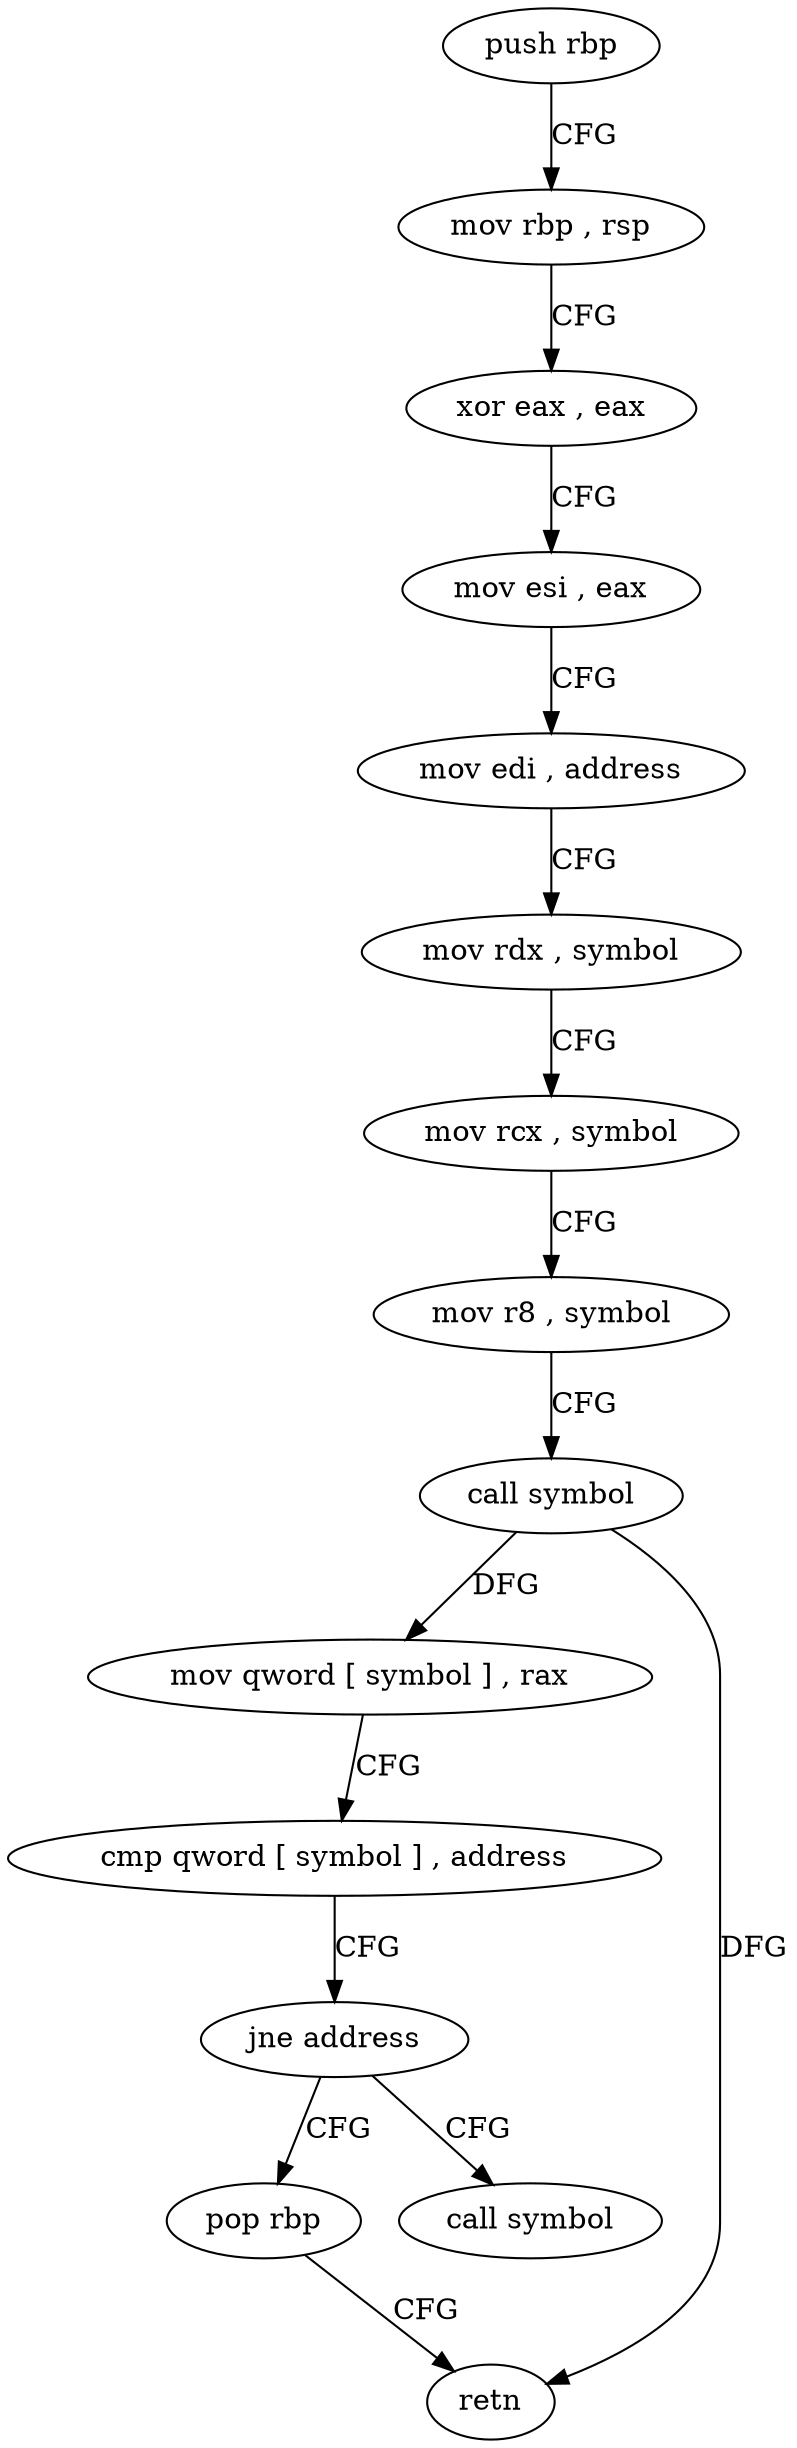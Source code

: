 digraph "func" {
"4244496" [label = "push rbp" ]
"4244497" [label = "mov rbp , rsp" ]
"4244500" [label = "xor eax , eax" ]
"4244502" [label = "mov esi , eax" ]
"4244504" [label = "mov edi , address" ]
"4244509" [label = "mov rdx , symbol" ]
"4244519" [label = "mov rcx , symbol" ]
"4244529" [label = "mov r8 , symbol" ]
"4244539" [label = "call symbol" ]
"4244544" [label = "mov qword [ symbol ] , rax" ]
"4244552" [label = "cmp qword [ symbol ] , address" ]
"4244561" [label = "jne address" ]
"4244572" [label = "pop rbp" ]
"4244567" [label = "call symbol" ]
"4244573" [label = "retn" ]
"4244496" -> "4244497" [ label = "CFG" ]
"4244497" -> "4244500" [ label = "CFG" ]
"4244500" -> "4244502" [ label = "CFG" ]
"4244502" -> "4244504" [ label = "CFG" ]
"4244504" -> "4244509" [ label = "CFG" ]
"4244509" -> "4244519" [ label = "CFG" ]
"4244519" -> "4244529" [ label = "CFG" ]
"4244529" -> "4244539" [ label = "CFG" ]
"4244539" -> "4244544" [ label = "DFG" ]
"4244539" -> "4244573" [ label = "DFG" ]
"4244544" -> "4244552" [ label = "CFG" ]
"4244552" -> "4244561" [ label = "CFG" ]
"4244561" -> "4244572" [ label = "CFG" ]
"4244561" -> "4244567" [ label = "CFG" ]
"4244572" -> "4244573" [ label = "CFG" ]
}
